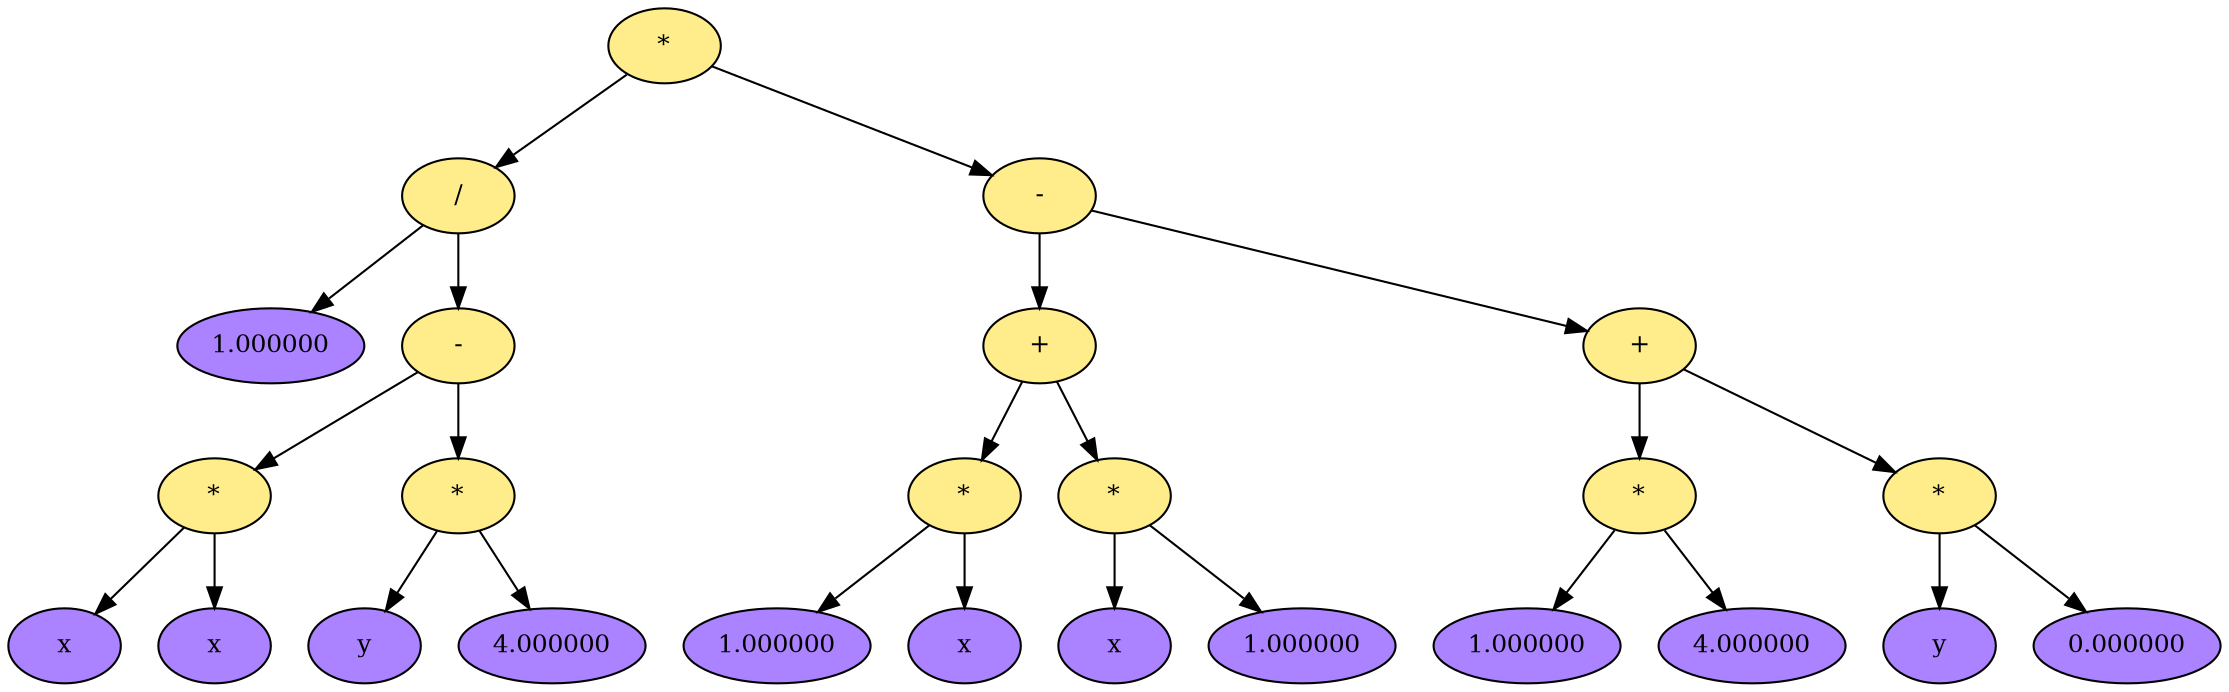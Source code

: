 digraph DIFFTORR
{
	graph [dpi = 200, rankdir = "TB"];

	subgraph TREE
	{
		edge [color = "black"];

		node [shape = "oval", style = "filled", fillcolor = "lightgoldenrod1", fontcolor = "black", fontsize = "12"];
		node_0x7fcb23d04370 [label = "*"];
		node_0x7fcb23d044a0 [label = "/"];
		node_0x7fcb23d044c0 [label = "1.000000", fillcolor = "mediumpurple1" ];
		node_0x7fcb23d044e0 [label = "-"];
		node_0x7fcb23d04500 [label = "*"];
		node_0x7fcb23d04520 [label = "x", fillcolor = "mediumpurple1" ];
		node_0x7fcb23d04550 [label = "x", fillcolor = "mediumpurple1" ];
		node_0x7fcb23d04580 [label = "*"];
		node_0x7fcb23d045a0 [label = "y", fillcolor = "mediumpurple1" ];
		node_0x7fcb23d045d0 [label = "4.000000", fillcolor = "mediumpurple1" ];
		node_0x7fcb23d04480 [label = "-"];
		node_0x7fcb23d043f0 [label = "+"];
		node_0x7fcb23d045f0 [label = "*"];
		node_0x7fcb23d04390 [label = "1.000000", fillcolor = "mediumpurple1" ];
		node_0x7fcb23d04660 [label = "x", fillcolor = "mediumpurple1" ];
		node_0x7fcb23d04610 [label = "*"];
		node_0x7fcb23d04630 [label = "x", fillcolor = "mediumpurple1" ];
		node_0x7fcb23d043c0 [label = "1.000000", fillcolor = "mediumpurple1" ];
		node_0x7fcb23d04460 [label = "+"];
		node_0x7fcb23d04690 [label = "*"];
		node_0x7fcb23d04410 [label = "1.000000", fillcolor = "mediumpurple1" ];
		node_0x7fcb23d046f0 [label = "4.000000", fillcolor = "mediumpurple1" ];
		node_0x7fcb23d046b0 [label = "*"];
		node_0x7fcb23d046d0 [label = "y", fillcolor = "mediumpurple1" ];
		node_0x7fcb23d04440 [label = "0.000000", fillcolor = "mediumpurple1" ];

		node_0x7fcb23d04370 -> node_0x7fcb23d044a0;
		node_0x7fcb23d044a0 -> node_0x7fcb23d044c0;
		node_0x7fcb23d044a0 -> node_0x7fcb23d044e0;
		node_0x7fcb23d044e0 -> node_0x7fcb23d04500;
		node_0x7fcb23d04500 -> node_0x7fcb23d04520;
		node_0x7fcb23d04500 -> node_0x7fcb23d04550;
		node_0x7fcb23d044e0 -> node_0x7fcb23d04580;
		node_0x7fcb23d04580 -> node_0x7fcb23d045a0;
		node_0x7fcb23d04580 -> node_0x7fcb23d045d0;
		node_0x7fcb23d04370 -> node_0x7fcb23d04480;
		node_0x7fcb23d04480 -> node_0x7fcb23d043f0;
		node_0x7fcb23d043f0 -> node_0x7fcb23d045f0;
		node_0x7fcb23d045f0 -> node_0x7fcb23d04390;
		node_0x7fcb23d045f0 -> node_0x7fcb23d04660;
		node_0x7fcb23d043f0 -> node_0x7fcb23d04610;
		node_0x7fcb23d04610 -> node_0x7fcb23d04630;
		node_0x7fcb23d04610 -> node_0x7fcb23d043c0;
		node_0x7fcb23d04480 -> node_0x7fcb23d04460;
		node_0x7fcb23d04460 -> node_0x7fcb23d04690;
		node_0x7fcb23d04690 -> node_0x7fcb23d04410;
		node_0x7fcb23d04690 -> node_0x7fcb23d046f0;
		node_0x7fcb23d04460 -> node_0x7fcb23d046b0;
		node_0x7fcb23d046b0 -> node_0x7fcb23d046d0;
		node_0x7fcb23d046b0 -> node_0x7fcb23d04440;
	}
}
